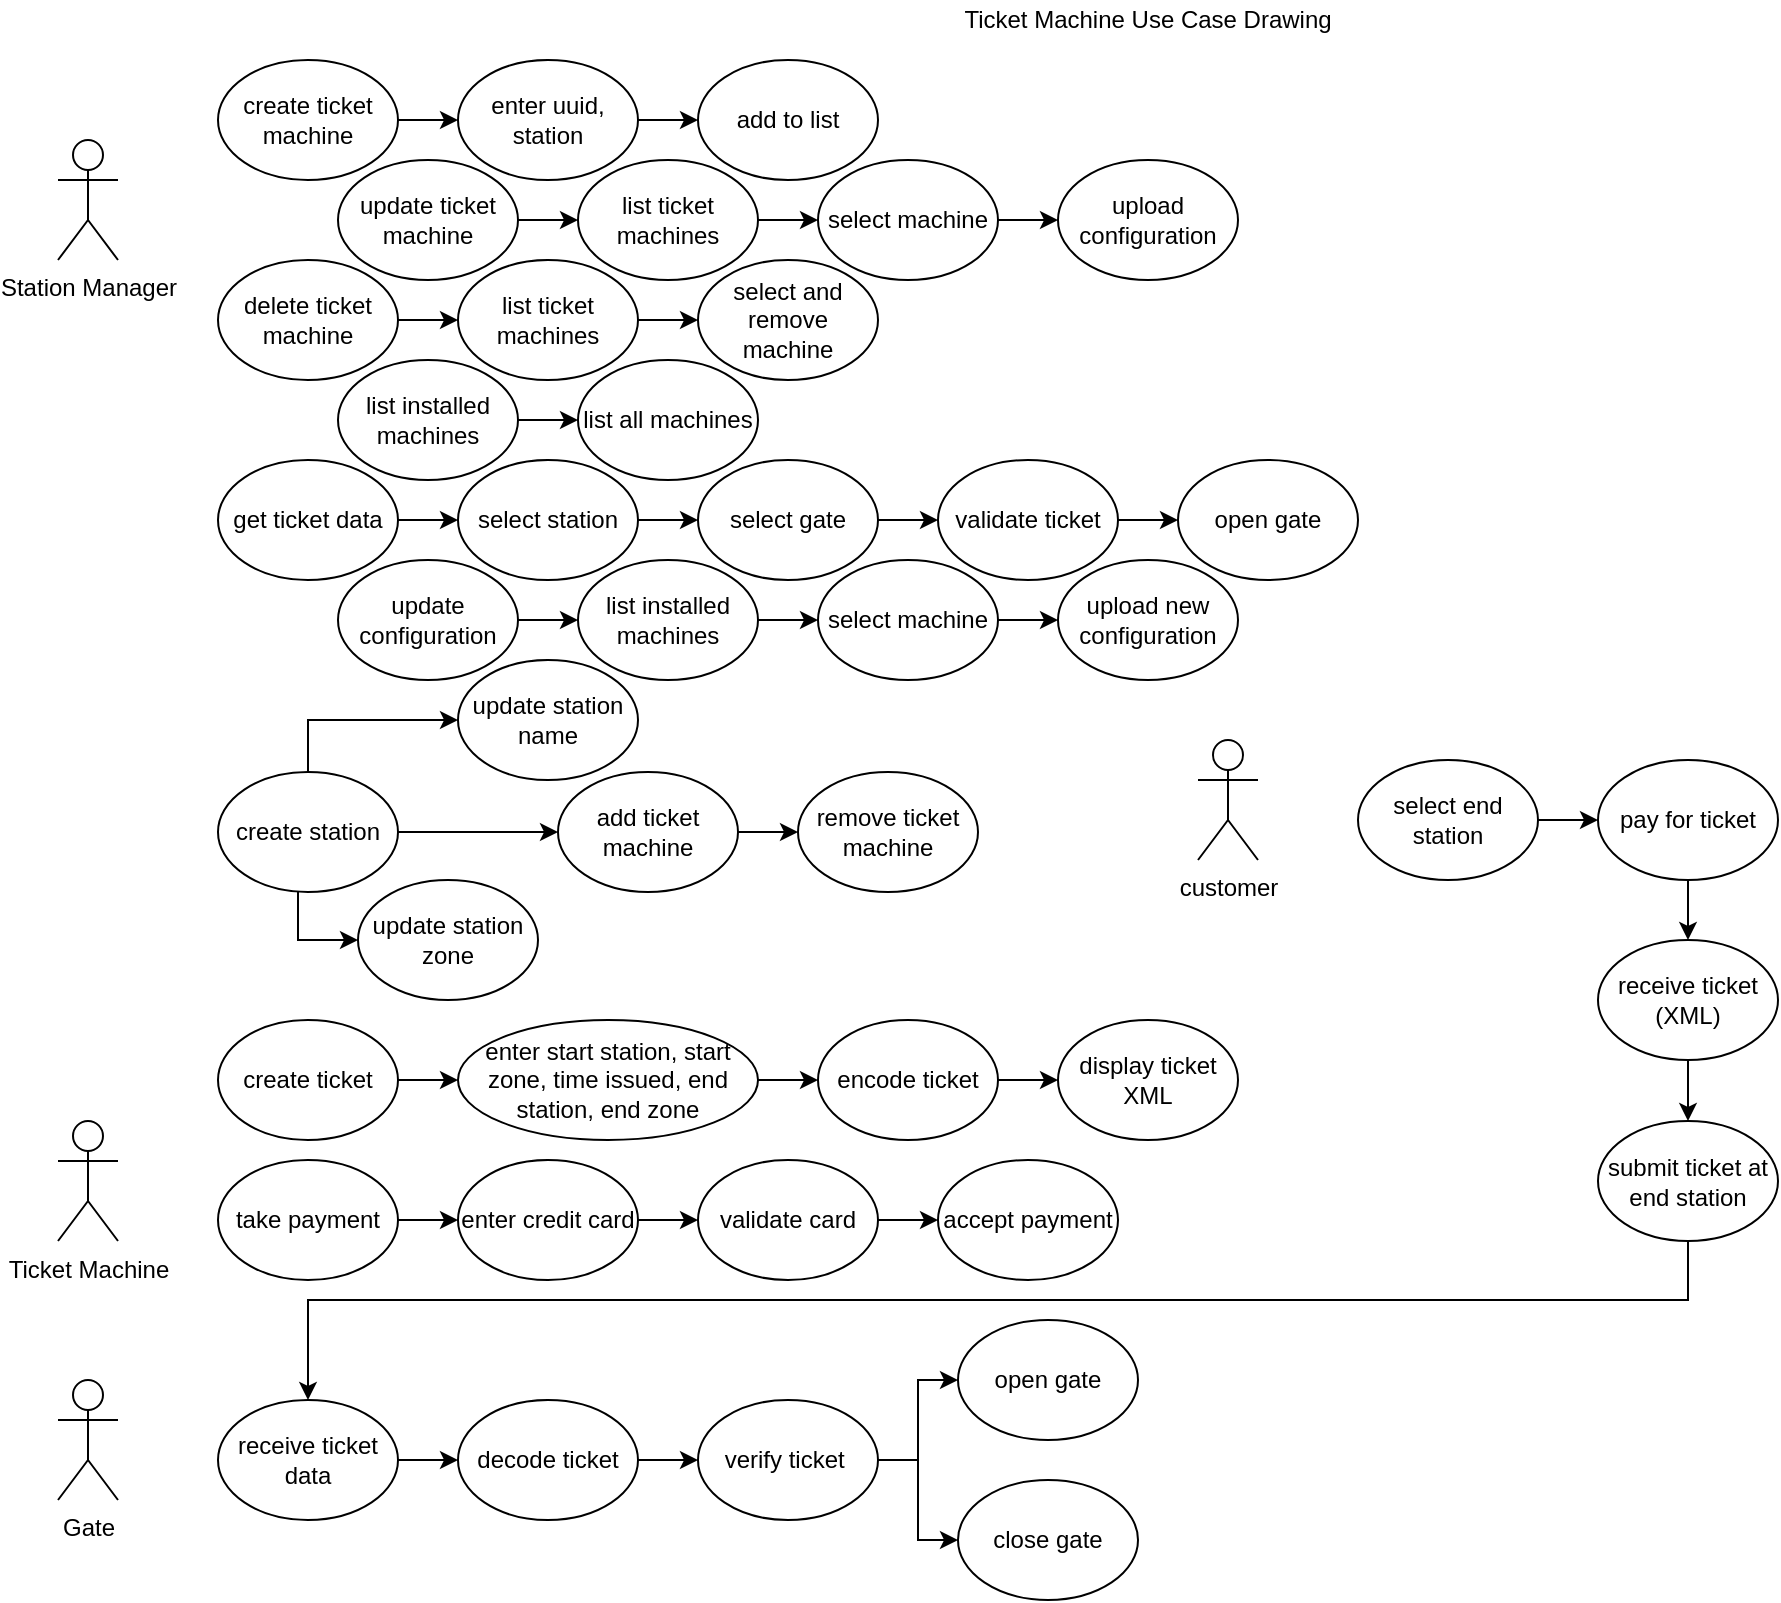 <mxfile version="13.9.9" type="device"><diagram id="2d2eebc8-8f40-dc8b-ab88-f58a19a481ff" name="Page-1"><mxGraphModel dx="1600" dy="862" grid="1" gridSize="10" guides="1" tooltips="1" connect="1" arrows="1" fold="1" page="1" pageScale="1" pageWidth="1169" pageHeight="827" background="#ffffff" math="0" shadow="0"><root><mxCell id="0"/><mxCell id="1" parent="0"/><mxCell id="4" value="Ticket Machine" style="shape=umlActor;verticalLabelPosition=bottom;labelBackgroundColor=#ffffff;verticalAlign=top;html=1;" parent="1" vertex="1"><mxGeometry x="40" y="570.5" width="30" height="60" as="geometry"/></mxCell><mxCell id="27" value="Ticket Machine Use Case Drawing" style="text;html=1;strokeColor=none;fillColor=none;align=center;verticalAlign=middle;whiteSpace=wrap;rounded=0;" parent="1" vertex="1"><mxGeometry x="470" y="10" width="230" height="20" as="geometry"/></mxCell><mxCell id="O59WH9-Cscb1gjS08Lgv-27" value="Station Manager" style="shape=umlActor;verticalLabelPosition=bottom;labelBackgroundColor=#ffffff;verticalAlign=top;html=1;" parent="1" vertex="1"><mxGeometry x="40" y="80" width="30" height="60" as="geometry"/></mxCell><mxCell id="O59WH9-Cscb1gjS08Lgv-39" style="edgeStyle=orthogonalEdgeStyle;rounded=0;orthogonalLoop=1;jettySize=auto;html=1;entryX=0;entryY=0.5;entryDx=0;entryDy=0;" parent="1" source="O59WH9-Cscb1gjS08Lgv-33" target="O59WH9-Cscb1gjS08Lgv-36" edge="1"><mxGeometry relative="1" as="geometry"/></mxCell><mxCell id="O59WH9-Cscb1gjS08Lgv-33" value="create ticket&lt;br&gt;machine" style="ellipse;whiteSpace=wrap;html=1;" parent="1" vertex="1"><mxGeometry x="120" y="40" width="90" height="60" as="geometry"/></mxCell><mxCell id="O59WH9-Cscb1gjS08Lgv-40" value="" style="edgeStyle=orthogonalEdgeStyle;rounded=0;orthogonalLoop=1;jettySize=auto;html=1;" parent="1" source="O59WH9-Cscb1gjS08Lgv-36" target="O59WH9-Cscb1gjS08Lgv-37" edge="1"><mxGeometry relative="1" as="geometry"/></mxCell><mxCell id="O59WH9-Cscb1gjS08Lgv-36" value="enter uuid, station" style="ellipse;whiteSpace=wrap;html=1;" parent="1" vertex="1"><mxGeometry x="240" y="40" width="90" height="60" as="geometry"/></mxCell><mxCell id="O59WH9-Cscb1gjS08Lgv-37" value="add to list" style="ellipse;whiteSpace=wrap;html=1;" parent="1" vertex="1"><mxGeometry x="360" y="40" width="90" height="60" as="geometry"/></mxCell><mxCell id="O59WH9-Cscb1gjS08Lgv-44" value="" style="edgeStyle=orthogonalEdgeStyle;rounded=0;orthogonalLoop=1;jettySize=auto;html=1;" parent="1" source="O59WH9-Cscb1gjS08Lgv-38" target="O59WH9-Cscb1gjS08Lgv-42" edge="1"><mxGeometry relative="1" as="geometry"/></mxCell><mxCell id="O59WH9-Cscb1gjS08Lgv-38" value="update ticket&lt;br&gt;machine" style="ellipse;whiteSpace=wrap;html=1;" parent="1" vertex="1"><mxGeometry x="180" y="90" width="90" height="60" as="geometry"/></mxCell><mxCell id="O59WH9-Cscb1gjS08Lgv-45" value="" style="edgeStyle=orthogonalEdgeStyle;rounded=0;orthogonalLoop=1;jettySize=auto;html=1;" parent="1" source="O59WH9-Cscb1gjS08Lgv-42" target="O59WH9-Cscb1gjS08Lgv-43" edge="1"><mxGeometry relative="1" as="geometry"/></mxCell><mxCell id="O59WH9-Cscb1gjS08Lgv-42" value="list ticket machines" style="ellipse;whiteSpace=wrap;html=1;" parent="1" vertex="1"><mxGeometry x="300" y="90" width="90" height="60" as="geometry"/></mxCell><mxCell id="O59WH9-Cscb1gjS08Lgv-152" value="" style="edgeStyle=orthogonalEdgeStyle;rounded=0;orthogonalLoop=1;jettySize=auto;html=1;" parent="1" source="O59WH9-Cscb1gjS08Lgv-43" target="O59WH9-Cscb1gjS08Lgv-151" edge="1"><mxGeometry relative="1" as="geometry"/></mxCell><mxCell id="O59WH9-Cscb1gjS08Lgv-43" value="select machine" style="ellipse;whiteSpace=wrap;html=1;" parent="1" vertex="1"><mxGeometry x="420" y="90" width="90" height="60" as="geometry"/></mxCell><mxCell id="O59WH9-Cscb1gjS08Lgv-57" value="" style="edgeStyle=orthogonalEdgeStyle;rounded=0;orthogonalLoop=1;jettySize=auto;html=1;" parent="1" source="O59WH9-Cscb1gjS08Lgv-46" target="O59WH9-Cscb1gjS08Lgv-47" edge="1"><mxGeometry relative="1" as="geometry"/></mxCell><mxCell id="O59WH9-Cscb1gjS08Lgv-46" value="delete ticket machine" style="ellipse;whiteSpace=wrap;html=1;" parent="1" vertex="1"><mxGeometry x="120" y="140" width="90" height="60" as="geometry"/></mxCell><mxCell id="O59WH9-Cscb1gjS08Lgv-58" value="" style="edgeStyle=orthogonalEdgeStyle;rounded=0;orthogonalLoop=1;jettySize=auto;html=1;" parent="1" source="O59WH9-Cscb1gjS08Lgv-47" target="O59WH9-Cscb1gjS08Lgv-48" edge="1"><mxGeometry relative="1" as="geometry"/></mxCell><mxCell id="O59WH9-Cscb1gjS08Lgv-47" value="list ticket machines" style="ellipse;whiteSpace=wrap;html=1;" parent="1" vertex="1"><mxGeometry x="240" y="140" width="90" height="60" as="geometry"/></mxCell><mxCell id="O59WH9-Cscb1gjS08Lgv-48" value="select and remove machine" style="ellipse;whiteSpace=wrap;html=1;" parent="1" vertex="1"><mxGeometry x="360" y="140" width="90" height="60" as="geometry"/></mxCell><mxCell id="O59WH9-Cscb1gjS08Lgv-59" value="" style="edgeStyle=orthogonalEdgeStyle;rounded=0;orthogonalLoop=1;jettySize=auto;html=1;" parent="1" source="O59WH9-Cscb1gjS08Lgv-55" target="O59WH9-Cscb1gjS08Lgv-56" edge="1"><mxGeometry relative="1" as="geometry"/></mxCell><mxCell id="O59WH9-Cscb1gjS08Lgv-55" value="list installed machines" style="ellipse;whiteSpace=wrap;html=1;" parent="1" vertex="1"><mxGeometry x="180" y="190" width="90" height="60" as="geometry"/></mxCell><mxCell id="O59WH9-Cscb1gjS08Lgv-56" value="list all machines" style="ellipse;whiteSpace=wrap;html=1;" parent="1" vertex="1"><mxGeometry x="300" y="190" width="90" height="60" as="geometry"/></mxCell><mxCell id="O59WH9-Cscb1gjS08Lgv-73" value="" style="edgeStyle=orthogonalEdgeStyle;rounded=0;orthogonalLoop=1;jettySize=auto;html=1;" parent="1" source="O59WH9-Cscb1gjS08Lgv-74" target="O59WH9-Cscb1gjS08Lgv-76" edge="1"><mxGeometry relative="1" as="geometry"/></mxCell><mxCell id="O59WH9-Cscb1gjS08Lgv-74" value="get ticket data" style="ellipse;whiteSpace=wrap;html=1;" parent="1" vertex="1"><mxGeometry x="120" y="240" width="90" height="60" as="geometry"/></mxCell><mxCell id="O59WH9-Cscb1gjS08Lgv-75" value="" style="edgeStyle=orthogonalEdgeStyle;rounded=0;orthogonalLoop=1;jettySize=auto;html=1;" parent="1" source="O59WH9-Cscb1gjS08Lgv-76" target="O59WH9-Cscb1gjS08Lgv-78" edge="1"><mxGeometry relative="1" as="geometry"/></mxCell><mxCell id="O59WH9-Cscb1gjS08Lgv-76" value="select station" style="ellipse;whiteSpace=wrap;html=1;" parent="1" vertex="1"><mxGeometry x="240" y="240" width="90" height="60" as="geometry"/></mxCell><mxCell id="O59WH9-Cscb1gjS08Lgv-77" value="" style="edgeStyle=orthogonalEdgeStyle;rounded=0;orthogonalLoop=1;jettySize=auto;html=1;" parent="1" source="O59WH9-Cscb1gjS08Lgv-78" target="O59WH9-Cscb1gjS08Lgv-80" edge="1"><mxGeometry relative="1" as="geometry"/></mxCell><mxCell id="O59WH9-Cscb1gjS08Lgv-78" value="select gate" style="ellipse;whiteSpace=wrap;html=1;" parent="1" vertex="1"><mxGeometry x="360" y="240" width="90" height="60" as="geometry"/></mxCell><mxCell id="O59WH9-Cscb1gjS08Lgv-79" value="" style="edgeStyle=orthogonalEdgeStyle;rounded=0;orthogonalLoop=1;jettySize=auto;html=1;" parent="1" source="O59WH9-Cscb1gjS08Lgv-80" target="O59WH9-Cscb1gjS08Lgv-82" edge="1"><mxGeometry relative="1" as="geometry"/></mxCell><mxCell id="O59WH9-Cscb1gjS08Lgv-80" value="validate ticket" style="ellipse;whiteSpace=wrap;html=1;" parent="1" vertex="1"><mxGeometry x="480" y="240" width="90" height="60" as="geometry"/></mxCell><mxCell id="O59WH9-Cscb1gjS08Lgv-82" value="open gate" style="ellipse;whiteSpace=wrap;html=1;" parent="1" vertex="1"><mxGeometry x="600" y="240" width="90" height="60" as="geometry"/></mxCell><mxCell id="2OJEgk7C_3wFIHVnkQhe-42" value="" style="edgeStyle=orthogonalEdgeStyle;rounded=0;orthogonalLoop=1;jettySize=auto;html=1;" parent="1" source="O59WH9-Cscb1gjS08Lgv-113" target="O59WH9-Cscb1gjS08Lgv-115" edge="1"><mxGeometry relative="1" as="geometry"/></mxCell><mxCell id="O59WH9-Cscb1gjS08Lgv-113" value="update configuration" style="ellipse;whiteSpace=wrap;html=1;" parent="1" vertex="1"><mxGeometry x="180" y="290" width="90" height="60" as="geometry"/></mxCell><mxCell id="2OJEgk7C_3wFIHVnkQhe-43" value="" style="edgeStyle=orthogonalEdgeStyle;rounded=0;orthogonalLoop=1;jettySize=auto;html=1;" parent="1" source="O59WH9-Cscb1gjS08Lgv-115" target="O59WH9-Cscb1gjS08Lgv-117" edge="1"><mxGeometry relative="1" as="geometry"/></mxCell><mxCell id="O59WH9-Cscb1gjS08Lgv-115" value="list installed machines" style="ellipse;whiteSpace=wrap;html=1;" parent="1" vertex="1"><mxGeometry x="300" y="290" width="90" height="60" as="geometry"/></mxCell><mxCell id="2OJEgk7C_3wFIHVnkQhe-44" value="" style="edgeStyle=orthogonalEdgeStyle;rounded=0;orthogonalLoop=1;jettySize=auto;html=1;" parent="1" source="O59WH9-Cscb1gjS08Lgv-117" target="O59WH9-Cscb1gjS08Lgv-119" edge="1"><mxGeometry relative="1" as="geometry"/></mxCell><mxCell id="O59WH9-Cscb1gjS08Lgv-117" value="select machine" style="ellipse;whiteSpace=wrap;html=1;" parent="1" vertex="1"><mxGeometry x="420" y="290" width="90" height="60" as="geometry"/></mxCell><mxCell id="O59WH9-Cscb1gjS08Lgv-119" value="upload new configuration" style="ellipse;whiteSpace=wrap;html=1;" parent="1" vertex="1"><mxGeometry x="540" y="290" width="90" height="60" as="geometry"/></mxCell><mxCell id="O59WH9-Cscb1gjS08Lgv-125" value="" style="edgeStyle=orthogonalEdgeStyle;rounded=0;orthogonalLoop=1;jettySize=auto;html=1;" parent="1" source="O59WH9-Cscb1gjS08Lgv-126" target="O59WH9-Cscb1gjS08Lgv-128" edge="1"><mxGeometry relative="1" as="geometry"/></mxCell><mxCell id="O59WH9-Cscb1gjS08Lgv-126" value="create ticket" style="ellipse;whiteSpace=wrap;html=1;" parent="1" vertex="1"><mxGeometry x="120" y="520" width="90" height="60" as="geometry"/></mxCell><mxCell id="O59WH9-Cscb1gjS08Lgv-186" value="" style="edgeStyle=orthogonalEdgeStyle;rounded=0;orthogonalLoop=1;jettySize=auto;html=1;entryX=0;entryY=0.5;entryDx=0;entryDy=0;" parent="1" source="O59WH9-Cscb1gjS08Lgv-128" target="O59WH9-Cscb1gjS08Lgv-130" edge="1"><mxGeometry relative="1" as="geometry"/></mxCell><mxCell id="O59WH9-Cscb1gjS08Lgv-128" value="enter start station, start zone, time issued, end station, end zone" style="ellipse;whiteSpace=wrap;html=1;" parent="1" vertex="1"><mxGeometry x="240" y="520" width="150" height="60" as="geometry"/></mxCell><mxCell id="O59WH9-Cscb1gjS08Lgv-129" value="" style="edgeStyle=orthogonalEdgeStyle;rounded=0;orthogonalLoop=1;jettySize=auto;html=1;" parent="1" source="O59WH9-Cscb1gjS08Lgv-130" target="O59WH9-Cscb1gjS08Lgv-132" edge="1"><mxGeometry relative="1" as="geometry"/></mxCell><mxCell id="O59WH9-Cscb1gjS08Lgv-130" value="encode ticket" style="ellipse;whiteSpace=wrap;html=1;" parent="1" vertex="1"><mxGeometry x="420" y="520" width="90" height="60" as="geometry"/></mxCell><mxCell id="O59WH9-Cscb1gjS08Lgv-132" value="display ticket XML" style="ellipse;whiteSpace=wrap;html=1;" parent="1" vertex="1"><mxGeometry x="540" y="520" width="90" height="60" as="geometry"/></mxCell><mxCell id="O59WH9-Cscb1gjS08Lgv-151" value="upload configuration" style="ellipse;whiteSpace=wrap;html=1;" parent="1" vertex="1"><mxGeometry x="540" y="90" width="90" height="60" as="geometry"/></mxCell><mxCell id="O59WH9-Cscb1gjS08Lgv-153" value="" style="edgeStyle=orthogonalEdgeStyle;rounded=0;orthogonalLoop=1;jettySize=auto;html=1;" parent="1" source="O59WH9-Cscb1gjS08Lgv-154" target="O59WH9-Cscb1gjS08Lgv-156" edge="1"><mxGeometry relative="1" as="geometry"/></mxCell><mxCell id="O59WH9-Cscb1gjS08Lgv-154" value="receive ticket data" style="ellipse;whiteSpace=wrap;html=1;" parent="1" vertex="1"><mxGeometry x="120" y="710" width="90" height="60" as="geometry"/></mxCell><mxCell id="O59WH9-Cscb1gjS08Lgv-155" value="" style="edgeStyle=orthogonalEdgeStyle;rounded=0;orthogonalLoop=1;jettySize=auto;html=1;" parent="1" source="O59WH9-Cscb1gjS08Lgv-156" target="O59WH9-Cscb1gjS08Lgv-158" edge="1"><mxGeometry relative="1" as="geometry"/></mxCell><mxCell id="O59WH9-Cscb1gjS08Lgv-156" value="decode ticket" style="ellipse;whiteSpace=wrap;html=1;" parent="1" vertex="1"><mxGeometry x="240" y="710" width="90" height="60" as="geometry"/></mxCell><mxCell id="2OJEgk7C_3wFIHVnkQhe-62" style="edgeStyle=orthogonalEdgeStyle;rounded=0;orthogonalLoop=1;jettySize=auto;html=1;entryX=0;entryY=0.5;entryDx=0;entryDy=0;" parent="1" source="O59WH9-Cscb1gjS08Lgv-158" target="O59WH9-Cscb1gjS08Lgv-162" edge="1"><mxGeometry relative="1" as="geometry"/></mxCell><mxCell id="2OJEgk7C_3wFIHVnkQhe-63" style="edgeStyle=orthogonalEdgeStyle;rounded=0;orthogonalLoop=1;jettySize=auto;html=1;entryX=0;entryY=0.5;entryDx=0;entryDy=0;" parent="1" source="O59WH9-Cscb1gjS08Lgv-158" target="O59WH9-Cscb1gjS08Lgv-160" edge="1"><mxGeometry relative="1" as="geometry"/></mxCell><mxCell id="O59WH9-Cscb1gjS08Lgv-158" value="verify ticket&amp;nbsp;" style="ellipse;whiteSpace=wrap;html=1;" parent="1" vertex="1"><mxGeometry x="360" y="710" width="90" height="60" as="geometry"/></mxCell><mxCell id="O59WH9-Cscb1gjS08Lgv-160" value="open gate" style="ellipse;whiteSpace=wrap;html=1;" parent="1" vertex="1"><mxGeometry x="490" y="670" width="90" height="60" as="geometry"/></mxCell><mxCell id="O59WH9-Cscb1gjS08Lgv-162" value="close gate" style="ellipse;whiteSpace=wrap;html=1;" parent="1" vertex="1"><mxGeometry x="490" y="750" width="90" height="60" as="geometry"/></mxCell><mxCell id="O59WH9-Cscb1gjS08Lgv-166" value="" style="edgeStyle=orthogonalEdgeStyle;rounded=0;orthogonalLoop=1;jettySize=auto;html=1;" parent="1" source="O59WH9-Cscb1gjS08Lgv-167" target="O59WH9-Cscb1gjS08Lgv-169" edge="1"><mxGeometry relative="1" as="geometry"/></mxCell><mxCell id="O59WH9-Cscb1gjS08Lgv-167" value="take payment" style="ellipse;whiteSpace=wrap;html=1;" parent="1" vertex="1"><mxGeometry x="120" y="590" width="90" height="60" as="geometry"/></mxCell><mxCell id="O59WH9-Cscb1gjS08Lgv-168" value="" style="edgeStyle=orthogonalEdgeStyle;rounded=0;orthogonalLoop=1;jettySize=auto;html=1;" parent="1" source="O59WH9-Cscb1gjS08Lgv-169" target="O59WH9-Cscb1gjS08Lgv-171" edge="1"><mxGeometry relative="1" as="geometry"/></mxCell><mxCell id="O59WH9-Cscb1gjS08Lgv-169" value="enter credit card" style="ellipse;whiteSpace=wrap;html=1;" parent="1" vertex="1"><mxGeometry x="240" y="590" width="90" height="60" as="geometry"/></mxCell><mxCell id="O59WH9-Cscb1gjS08Lgv-170" value="" style="edgeStyle=orthogonalEdgeStyle;rounded=0;orthogonalLoop=1;jettySize=auto;html=1;" parent="1" source="O59WH9-Cscb1gjS08Lgv-171" target="O59WH9-Cscb1gjS08Lgv-173" edge="1"><mxGeometry relative="1" as="geometry"/></mxCell><mxCell id="O59WH9-Cscb1gjS08Lgv-171" value="validate card" style="ellipse;whiteSpace=wrap;html=1;" parent="1" vertex="1"><mxGeometry x="360" y="590" width="90" height="60" as="geometry"/></mxCell><mxCell id="O59WH9-Cscb1gjS08Lgv-173" value="accept payment" style="ellipse;whiteSpace=wrap;html=1;" parent="1" vertex="1"><mxGeometry x="480" y="590" width="90" height="60" as="geometry"/></mxCell><mxCell id="pZW-yqNW7hsWHBBZAKET-27" value="Gate" style="shape=umlActor;verticalLabelPosition=bottom;labelBackgroundColor=#ffffff;verticalAlign=top;html=1;" parent="1" vertex="1"><mxGeometry x="40" y="700" width="30" height="60" as="geometry"/></mxCell><mxCell id="pZW-yqNW7hsWHBBZAKET-29" value="customer" style="shape=umlActor;verticalLabelPosition=bottom;labelBackgroundColor=#ffffff;verticalAlign=top;html=1;" parent="1" vertex="1"><mxGeometry x="610" y="380" width="30" height="60" as="geometry"/></mxCell><mxCell id="pZW-yqNW7hsWHBBZAKET-30" value="" style="edgeStyle=orthogonalEdgeStyle;rounded=0;orthogonalLoop=1;jettySize=auto;html=1;" parent="1" source="pZW-yqNW7hsWHBBZAKET-31" target="pZW-yqNW7hsWHBBZAKET-33" edge="1"><mxGeometry relative="1" as="geometry"/></mxCell><mxCell id="pZW-yqNW7hsWHBBZAKET-31" value="select end station" style="ellipse;whiteSpace=wrap;html=1;" parent="1" vertex="1"><mxGeometry x="690" y="390" width="90" height="60" as="geometry"/></mxCell><mxCell id="pZW-yqNW7hsWHBBZAKET-32" value="" style="edgeStyle=orthogonalEdgeStyle;rounded=0;orthogonalLoop=1;jettySize=auto;html=1;" parent="1" source="pZW-yqNW7hsWHBBZAKET-33" target="pZW-yqNW7hsWHBBZAKET-34" edge="1"><mxGeometry relative="1" as="geometry"/></mxCell><mxCell id="pZW-yqNW7hsWHBBZAKET-33" value="pay for ticket" style="ellipse;whiteSpace=wrap;html=1;" parent="1" vertex="1"><mxGeometry x="810" y="390" width="90" height="60" as="geometry"/></mxCell><mxCell id="pZW-yqNW7hsWHBBZAKET-37" value="" style="edgeStyle=orthogonalEdgeStyle;rounded=0;orthogonalLoop=1;jettySize=auto;html=1;" parent="1" source="pZW-yqNW7hsWHBBZAKET-34" target="pZW-yqNW7hsWHBBZAKET-35" edge="1"><mxGeometry relative="1" as="geometry"/></mxCell><mxCell id="pZW-yqNW7hsWHBBZAKET-34" value="receive ticket (XML)" style="ellipse;whiteSpace=wrap;html=1;" parent="1" vertex="1"><mxGeometry x="810" y="480" width="90" height="60" as="geometry"/></mxCell><mxCell id="cBQOF6_p-Lne3iBqtSX--27" style="edgeStyle=orthogonalEdgeStyle;rounded=0;orthogonalLoop=1;jettySize=auto;html=1;entryX=0.5;entryY=0;entryDx=0;entryDy=0;" edge="1" parent="1" source="pZW-yqNW7hsWHBBZAKET-35" target="O59WH9-Cscb1gjS08Lgv-154"><mxGeometry relative="1" as="geometry"><Array as="points"><mxPoint x="855" y="660"/><mxPoint x="165" y="660"/></Array></mxGeometry></mxCell><mxCell id="pZW-yqNW7hsWHBBZAKET-35" value="submit ticket at end station" style="ellipse;whiteSpace=wrap;html=1;" parent="1" vertex="1"><mxGeometry x="810" y="570.5" width="90" height="60" as="geometry"/></mxCell><mxCell id="2OJEgk7C_3wFIHVnkQhe-58" style="edgeStyle=orthogonalEdgeStyle;rounded=0;orthogonalLoop=1;jettySize=auto;html=1;entryX=0;entryY=0.5;entryDx=0;entryDy=0;" parent="1" source="2OJEgk7C_3wFIHVnkQhe-46" target="2OJEgk7C_3wFIHVnkQhe-51" edge="1"><mxGeometry relative="1" as="geometry"/></mxCell><mxCell id="2OJEgk7C_3wFIHVnkQhe-59" style="edgeStyle=orthogonalEdgeStyle;rounded=0;orthogonalLoop=1;jettySize=auto;html=1;entryX=0;entryY=0.5;entryDx=0;entryDy=0;" parent="1" source="2OJEgk7C_3wFIHVnkQhe-46" target="2OJEgk7C_3wFIHVnkQhe-48" edge="1"><mxGeometry relative="1" as="geometry"><Array as="points"><mxPoint x="165" y="370"/></Array></mxGeometry></mxCell><mxCell id="2OJEgk7C_3wFIHVnkQhe-60" style="edgeStyle=orthogonalEdgeStyle;rounded=0;orthogonalLoop=1;jettySize=auto;html=1;entryX=0;entryY=0.5;entryDx=0;entryDy=0;" parent="1" source="2OJEgk7C_3wFIHVnkQhe-46" target="2OJEgk7C_3wFIHVnkQhe-52" edge="1"><mxGeometry relative="1" as="geometry"><Array as="points"><mxPoint x="160" y="480"/></Array></mxGeometry></mxCell><mxCell id="2OJEgk7C_3wFIHVnkQhe-46" value="create station" style="ellipse;whiteSpace=wrap;html=1;" parent="1" vertex="1"><mxGeometry x="120" y="396" width="90" height="60" as="geometry"/></mxCell><mxCell id="2OJEgk7C_3wFIHVnkQhe-48" value="update station name" style="ellipse;whiteSpace=wrap;html=1;" parent="1" vertex="1"><mxGeometry x="240" y="340" width="90" height="60" as="geometry"/></mxCell><mxCell id="2OJEgk7C_3wFIHVnkQhe-50" value="remove ticket machine" style="ellipse;whiteSpace=wrap;html=1;" parent="1" vertex="1"><mxGeometry x="410" y="396" width="90" height="60" as="geometry"/></mxCell><mxCell id="2OJEgk7C_3wFIHVnkQhe-57" value="" style="edgeStyle=orthogonalEdgeStyle;rounded=0;orthogonalLoop=1;jettySize=auto;html=1;" parent="1" source="2OJEgk7C_3wFIHVnkQhe-51" target="2OJEgk7C_3wFIHVnkQhe-50" edge="1"><mxGeometry relative="1" as="geometry"/></mxCell><mxCell id="2OJEgk7C_3wFIHVnkQhe-51" value="add ticket machine" style="ellipse;whiteSpace=wrap;html=1;" parent="1" vertex="1"><mxGeometry x="290" y="396" width="90" height="60" as="geometry"/></mxCell><mxCell id="2OJEgk7C_3wFIHVnkQhe-52" value="update station zone" style="ellipse;whiteSpace=wrap;html=1;" parent="1" vertex="1"><mxGeometry x="190" y="450" width="90" height="60" as="geometry"/></mxCell></root></mxGraphModel></diagram></mxfile>